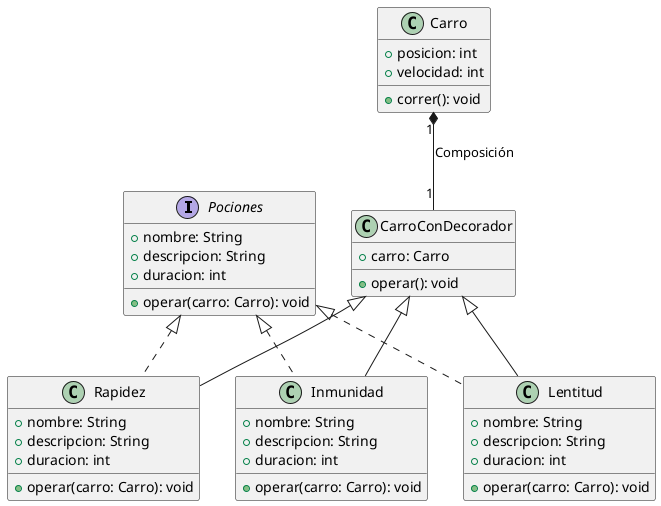 @startuml Chulo

interface Pociones {
    +nombre: String
    +descripcion: String
    +duracion: int
    +operar(carro: Carro): void
}

class Rapidez implements Pociones {
    +nombre: String
    +descripcion: String
    +duracion: int
    +operar(carro: Carro): void
}

class Lentitud implements Pociones {
    +nombre: String
    +descripcion: String
    +duracion: int
    +operar(carro: Carro): void
}

class Inmunidad implements Pociones {
    +nombre: String
    +descripcion: String
    +duracion: int
    +operar(carro: Carro): void
}

class Carro {
    +posicion: int
    +velocidad: int
    +correr(): void
}

class CarroConDecorador {
    +carro: Carro
    +operar(): void
}



Carro "1" *-- "1" CarroConDecorador : Composición
CarroConDecorador <|-- Rapidez
CarroConDecorador <|-- Lentitud
CarroConDecorador <|-- Inmunidad

@enduml
